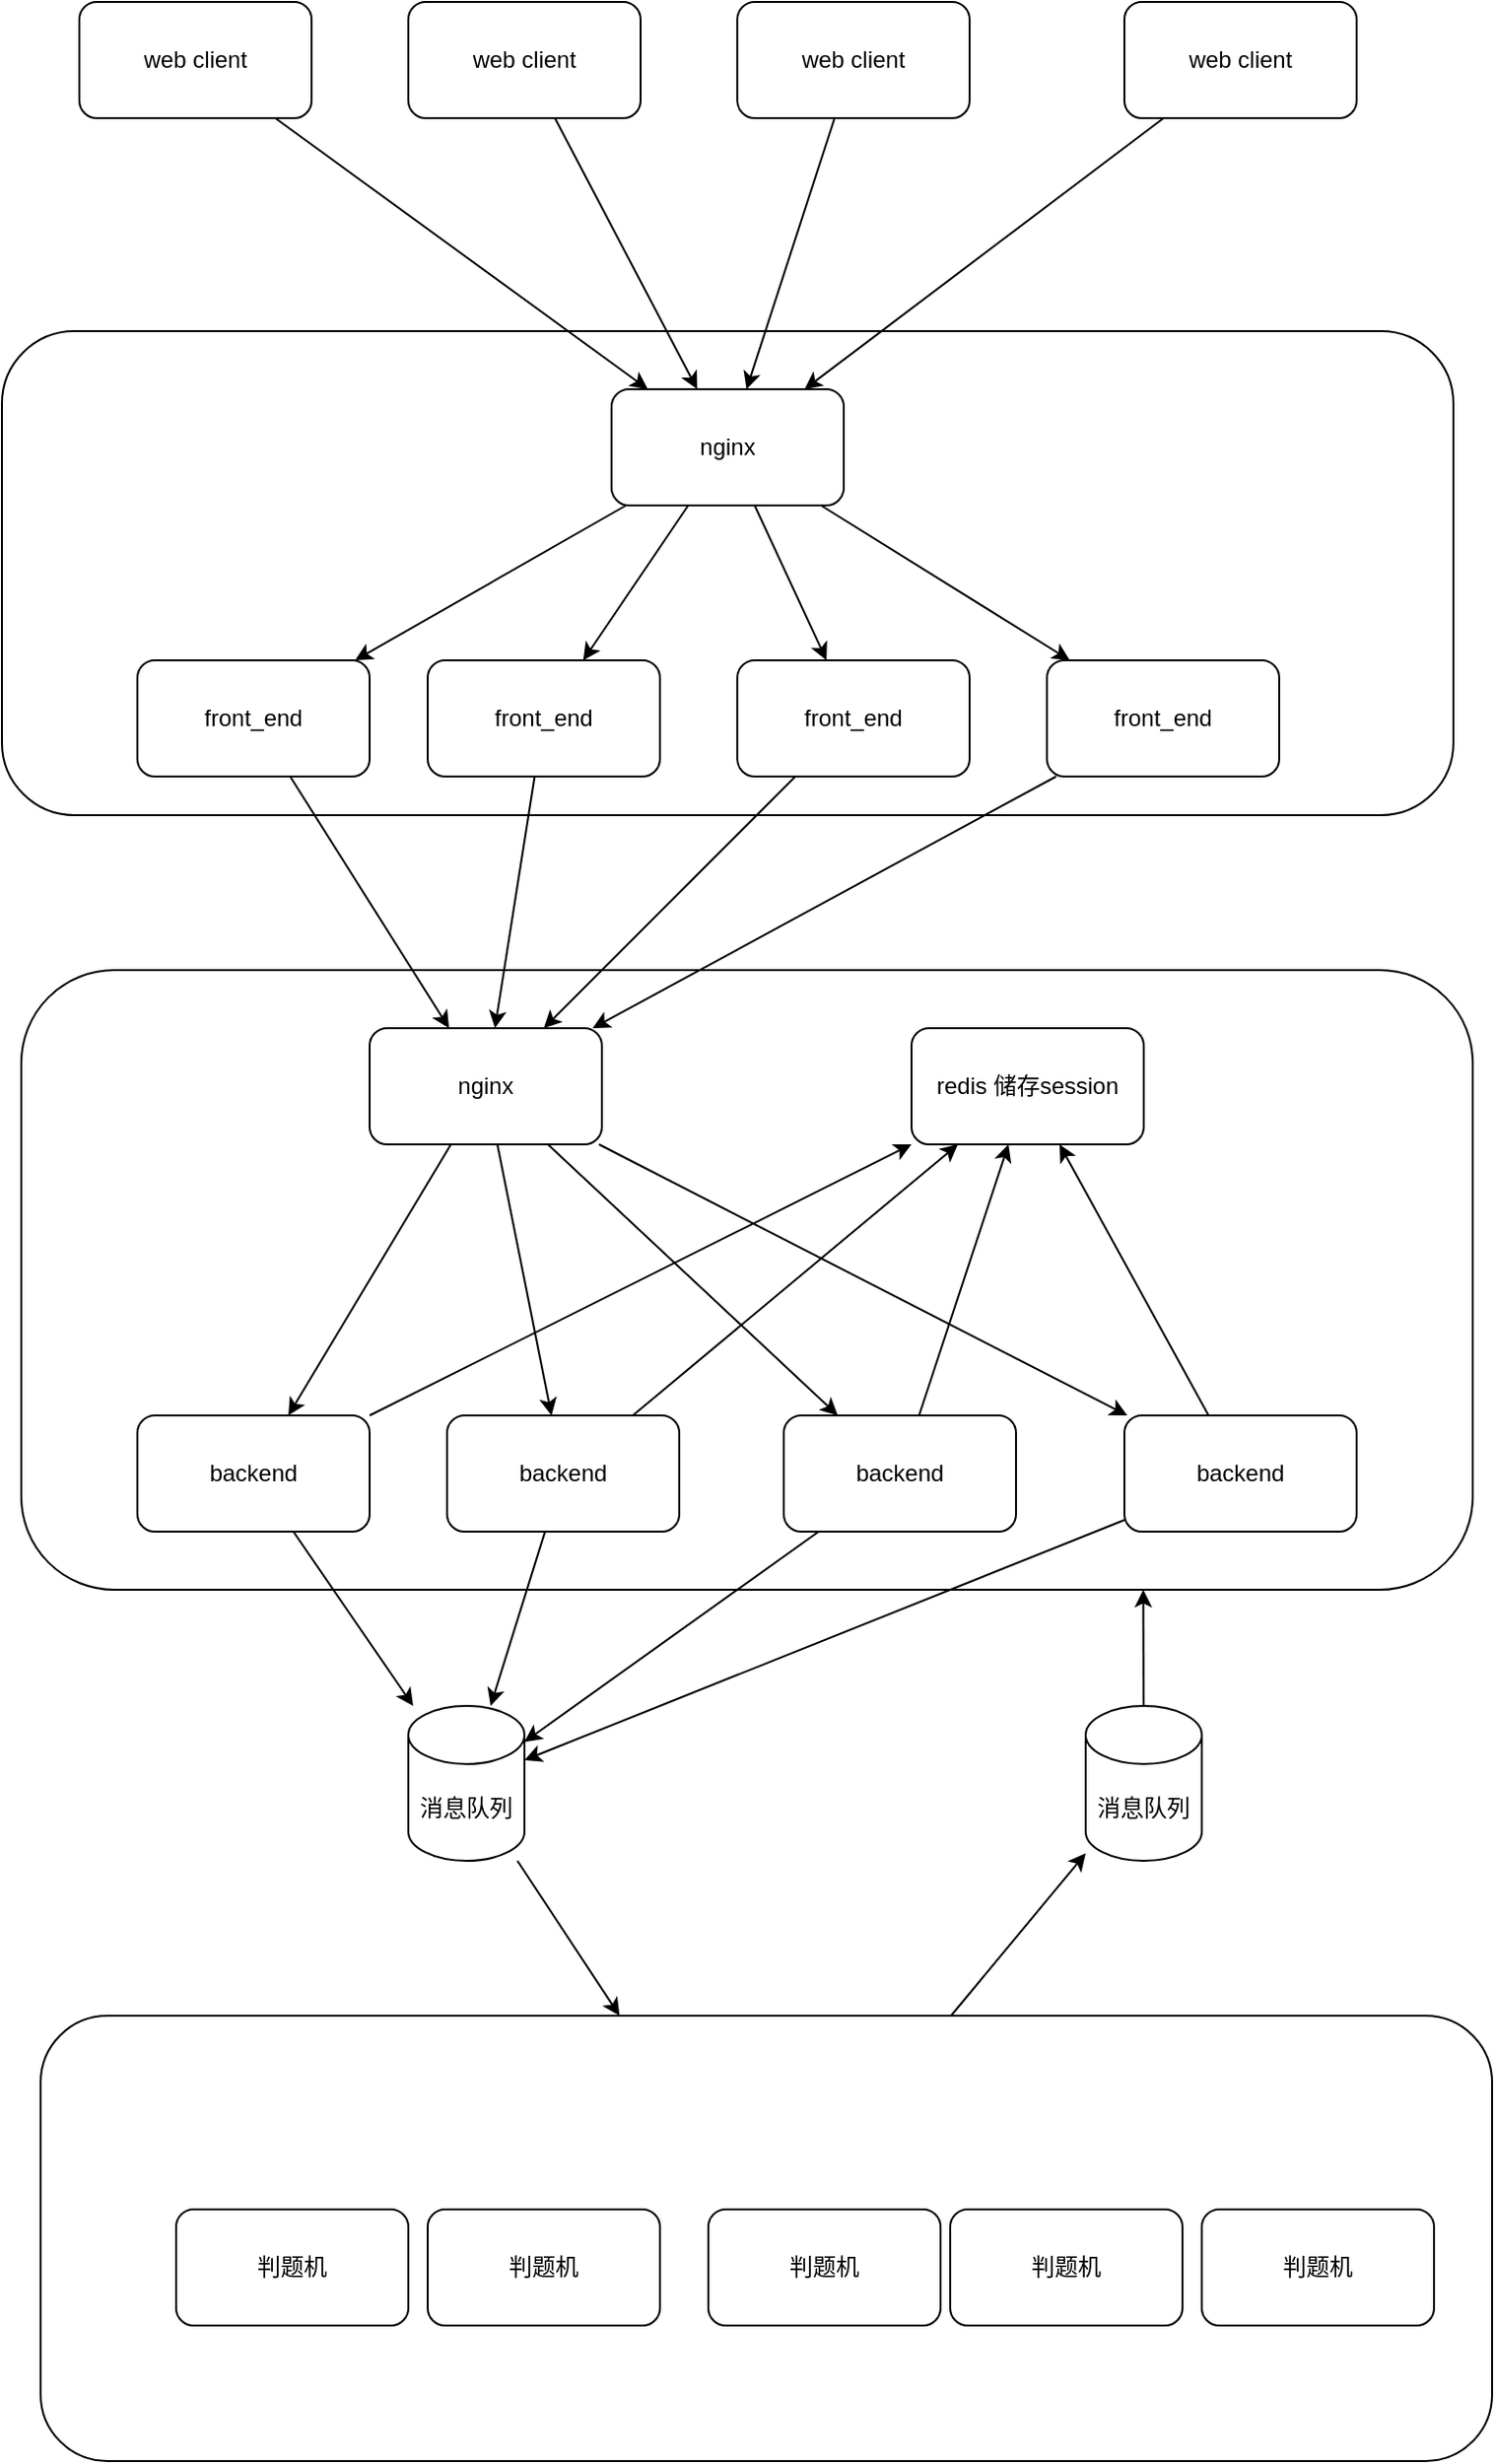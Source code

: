 <mxfile version="14.6.12" type="github"><diagram id="ewsN1Gusv7iex4jHHYuL" name="Page-1"><mxGraphModel dx="1095" dy="563" grid="1" gridSize="10" guides="1" tooltips="1" connect="1" arrows="1" fold="1" page="1" pageScale="1" pageWidth="827" pageHeight="1169" math="0" shadow="0"><root><mxCell id="0"/><mxCell id="1" parent="0"/><mxCell id="sQI0EQDNtq8DLCFfqYgE-53" value="" style="rounded=1;whiteSpace=wrap;html=1;" parent="1" vertex="1"><mxGeometry x="660" y="570" width="750" height="320" as="geometry"/></mxCell><mxCell id="sQI0EQDNtq8DLCFfqYgE-54" value="" style="rounded=1;whiteSpace=wrap;html=1;" parent="1" vertex="1"><mxGeometry x="650" y="240" width="750" height="250" as="geometry"/></mxCell><mxCell id="sQI0EQDNtq8DLCFfqYgE-55" style="rounded=0;orthogonalLoop=1;jettySize=auto;html=1;" parent="1" source="sQI0EQDNtq8DLCFfqYgE-56" target="sQI0EQDNtq8DLCFfqYgE-67" edge="1"><mxGeometry relative="1" as="geometry"/></mxCell><mxCell id="sQI0EQDNtq8DLCFfqYgE-56" value="web client" style="rounded=1;whiteSpace=wrap;html=1;" parent="1" vertex="1"><mxGeometry x="690" y="70" width="120" height="60" as="geometry"/></mxCell><mxCell id="sQI0EQDNtq8DLCFfqYgE-57" style="edgeStyle=none;rounded=0;orthogonalLoop=1;jettySize=auto;html=1;" parent="1" source="sQI0EQDNtq8DLCFfqYgE-58" target="sQI0EQDNtq8DLCFfqYgE-67" edge="1"><mxGeometry relative="1" as="geometry"/></mxCell><mxCell id="sQI0EQDNtq8DLCFfqYgE-58" value="web client" style="rounded=1;whiteSpace=wrap;html=1;" parent="1" vertex="1"><mxGeometry x="860" y="70" width="120" height="60" as="geometry"/></mxCell><mxCell id="sQI0EQDNtq8DLCFfqYgE-59" style="edgeStyle=none;rounded=0;orthogonalLoop=1;jettySize=auto;html=1;" parent="1" source="sQI0EQDNtq8DLCFfqYgE-60" target="sQI0EQDNtq8DLCFfqYgE-67" edge="1"><mxGeometry relative="1" as="geometry"/></mxCell><mxCell id="sQI0EQDNtq8DLCFfqYgE-60" value="web client" style="rounded=1;whiteSpace=wrap;html=1;" parent="1" vertex="1"><mxGeometry x="1030" y="70" width="120" height="60" as="geometry"/></mxCell><mxCell id="sQI0EQDNtq8DLCFfqYgE-61" style="edgeStyle=none;rounded=0;orthogonalLoop=1;jettySize=auto;html=1;" parent="1" source="sQI0EQDNtq8DLCFfqYgE-62" target="sQI0EQDNtq8DLCFfqYgE-67" edge="1"><mxGeometry relative="1" as="geometry"/></mxCell><mxCell id="sQI0EQDNtq8DLCFfqYgE-62" value="web client" style="rounded=1;whiteSpace=wrap;html=1;" parent="1" vertex="1"><mxGeometry x="1230" y="70" width="120" height="60" as="geometry"/></mxCell><mxCell id="sQI0EQDNtq8DLCFfqYgE-63" style="edgeStyle=none;rounded=0;orthogonalLoop=1;jettySize=auto;html=1;" parent="1" source="sQI0EQDNtq8DLCFfqYgE-67" target="sQI0EQDNtq8DLCFfqYgE-69" edge="1"><mxGeometry relative="1" as="geometry"/></mxCell><mxCell id="sQI0EQDNtq8DLCFfqYgE-64" style="edgeStyle=none;rounded=0;orthogonalLoop=1;jettySize=auto;html=1;" parent="1" source="sQI0EQDNtq8DLCFfqYgE-67" target="sQI0EQDNtq8DLCFfqYgE-71" edge="1"><mxGeometry relative="1" as="geometry"/></mxCell><mxCell id="sQI0EQDNtq8DLCFfqYgE-65" style="edgeStyle=none;rounded=0;orthogonalLoop=1;jettySize=auto;html=1;" parent="1" source="sQI0EQDNtq8DLCFfqYgE-67" target="sQI0EQDNtq8DLCFfqYgE-73" edge="1"><mxGeometry relative="1" as="geometry"/></mxCell><mxCell id="sQI0EQDNtq8DLCFfqYgE-66" style="edgeStyle=none;rounded=0;orthogonalLoop=1;jettySize=auto;html=1;" parent="1" source="sQI0EQDNtq8DLCFfqYgE-67" target="sQI0EQDNtq8DLCFfqYgE-75" edge="1"><mxGeometry relative="1" as="geometry"/></mxCell><mxCell id="sQI0EQDNtq8DLCFfqYgE-67" value="nginx" style="rounded=1;whiteSpace=wrap;html=1;" parent="1" vertex="1"><mxGeometry x="965" y="270" width="120" height="60" as="geometry"/></mxCell><mxCell id="sQI0EQDNtq8DLCFfqYgE-68" style="edgeStyle=none;rounded=0;orthogonalLoop=1;jettySize=auto;html=1;" parent="1" source="sQI0EQDNtq8DLCFfqYgE-69" target="sQI0EQDNtq8DLCFfqYgE-80" edge="1"><mxGeometry relative="1" as="geometry"/></mxCell><mxCell id="sQI0EQDNtq8DLCFfqYgE-69" value="front_end" style="rounded=1;whiteSpace=wrap;html=1;" parent="1" vertex="1"><mxGeometry x="720" y="410" width="120" height="60" as="geometry"/></mxCell><mxCell id="sQI0EQDNtq8DLCFfqYgE-70" style="edgeStyle=none;rounded=0;orthogonalLoop=1;jettySize=auto;html=1;" parent="1" source="sQI0EQDNtq8DLCFfqYgE-71" target="sQI0EQDNtq8DLCFfqYgE-80" edge="1"><mxGeometry relative="1" as="geometry"/></mxCell><mxCell id="sQI0EQDNtq8DLCFfqYgE-71" value="front_end" style="rounded=1;whiteSpace=wrap;html=1;" parent="1" vertex="1"><mxGeometry x="870" y="410" width="120" height="60" as="geometry"/></mxCell><mxCell id="sQI0EQDNtq8DLCFfqYgE-72" style="edgeStyle=none;rounded=0;orthogonalLoop=1;jettySize=auto;html=1;" parent="1" source="sQI0EQDNtq8DLCFfqYgE-73" target="sQI0EQDNtq8DLCFfqYgE-80" edge="1"><mxGeometry relative="1" as="geometry"/></mxCell><mxCell id="sQI0EQDNtq8DLCFfqYgE-73" value="front_end" style="rounded=1;whiteSpace=wrap;html=1;" parent="1" vertex="1"><mxGeometry x="1030" y="410" width="120" height="60" as="geometry"/></mxCell><mxCell id="sQI0EQDNtq8DLCFfqYgE-74" style="edgeStyle=none;rounded=0;orthogonalLoop=1;jettySize=auto;html=1;" parent="1" source="sQI0EQDNtq8DLCFfqYgE-75" target="sQI0EQDNtq8DLCFfqYgE-80" edge="1"><mxGeometry relative="1" as="geometry"/></mxCell><mxCell id="sQI0EQDNtq8DLCFfqYgE-75" value="front_end" style="rounded=1;whiteSpace=wrap;html=1;" parent="1" vertex="1"><mxGeometry x="1190" y="410" width="120" height="60" as="geometry"/></mxCell><mxCell id="sQI0EQDNtq8DLCFfqYgE-76" style="edgeStyle=none;rounded=0;orthogonalLoop=1;jettySize=auto;html=1;" parent="1" source="sQI0EQDNtq8DLCFfqYgE-80" target="sQI0EQDNtq8DLCFfqYgE-83" edge="1"><mxGeometry relative="1" as="geometry"/></mxCell><mxCell id="sQI0EQDNtq8DLCFfqYgE-77" style="edgeStyle=none;rounded=0;orthogonalLoop=1;jettySize=auto;html=1;" parent="1" source="sQI0EQDNtq8DLCFfqYgE-80" target="sQI0EQDNtq8DLCFfqYgE-86" edge="1"><mxGeometry relative="1" as="geometry"/></mxCell><mxCell id="sQI0EQDNtq8DLCFfqYgE-78" style="edgeStyle=none;rounded=0;orthogonalLoop=1;jettySize=auto;html=1;" parent="1" source="sQI0EQDNtq8DLCFfqYgE-80" target="sQI0EQDNtq8DLCFfqYgE-89" edge="1"><mxGeometry relative="1" as="geometry"/></mxCell><mxCell id="sQI0EQDNtq8DLCFfqYgE-79" style="edgeStyle=none;rounded=0;orthogonalLoop=1;jettySize=auto;html=1;" parent="1" source="sQI0EQDNtq8DLCFfqYgE-80" target="sQI0EQDNtq8DLCFfqYgE-92" edge="1"><mxGeometry relative="1" as="geometry"/></mxCell><mxCell id="sQI0EQDNtq8DLCFfqYgE-80" value="nginx" style="rounded=1;whiteSpace=wrap;html=1;" parent="1" vertex="1"><mxGeometry x="840" y="600" width="120" height="60" as="geometry"/></mxCell><mxCell id="sQI0EQDNtq8DLCFfqYgE-81" style="edgeStyle=none;rounded=0;orthogonalLoop=1;jettySize=auto;html=1;" parent="1" source="sQI0EQDNtq8DLCFfqYgE-83" target="sQI0EQDNtq8DLCFfqYgE-97" edge="1"><mxGeometry relative="1" as="geometry"/></mxCell><mxCell id="sQI0EQDNtq8DLCFfqYgE-82" style="edgeStyle=none;rounded=0;orthogonalLoop=1;jettySize=auto;html=1;" parent="1" source="sQI0EQDNtq8DLCFfqYgE-83" target="sQI0EQDNtq8DLCFfqYgE-96" edge="1"><mxGeometry relative="1" as="geometry"/></mxCell><mxCell id="sQI0EQDNtq8DLCFfqYgE-83" value="backend" style="rounded=1;whiteSpace=wrap;html=1;" parent="1" vertex="1"><mxGeometry x="720" y="800" width="120" height="60" as="geometry"/></mxCell><mxCell id="sQI0EQDNtq8DLCFfqYgE-84" style="edgeStyle=none;rounded=0;orthogonalLoop=1;jettySize=auto;html=1;" parent="1" source="sQI0EQDNtq8DLCFfqYgE-86" target="sQI0EQDNtq8DLCFfqYgE-97" edge="1"><mxGeometry relative="1" as="geometry"/></mxCell><mxCell id="sQI0EQDNtq8DLCFfqYgE-85" style="edgeStyle=none;rounded=0;orthogonalLoop=1;jettySize=auto;html=1;" parent="1" source="sQI0EQDNtq8DLCFfqYgE-86" target="sQI0EQDNtq8DLCFfqYgE-96" edge="1"><mxGeometry relative="1" as="geometry"/></mxCell><mxCell id="sQI0EQDNtq8DLCFfqYgE-86" value="backend" style="rounded=1;whiteSpace=wrap;html=1;" parent="1" vertex="1"><mxGeometry x="880" y="800" width="120" height="60" as="geometry"/></mxCell><mxCell id="sQI0EQDNtq8DLCFfqYgE-87" style="edgeStyle=none;rounded=0;orthogonalLoop=1;jettySize=auto;html=1;" parent="1" source="sQI0EQDNtq8DLCFfqYgE-89" target="sQI0EQDNtq8DLCFfqYgE-97" edge="1"><mxGeometry relative="1" as="geometry"/></mxCell><mxCell id="sQI0EQDNtq8DLCFfqYgE-88" style="edgeStyle=none;rounded=0;orthogonalLoop=1;jettySize=auto;html=1;" parent="1" source="sQI0EQDNtq8DLCFfqYgE-89" target="sQI0EQDNtq8DLCFfqYgE-96" edge="1"><mxGeometry relative="1" as="geometry"/></mxCell><mxCell id="sQI0EQDNtq8DLCFfqYgE-89" value="backend" style="rounded=1;whiteSpace=wrap;html=1;" parent="1" vertex="1"><mxGeometry x="1054" y="800" width="120" height="60" as="geometry"/></mxCell><mxCell id="sQI0EQDNtq8DLCFfqYgE-90" style="edgeStyle=none;rounded=0;orthogonalLoop=1;jettySize=auto;html=1;" parent="1" source="sQI0EQDNtq8DLCFfqYgE-92" target="sQI0EQDNtq8DLCFfqYgE-97" edge="1"><mxGeometry relative="1" as="geometry"/></mxCell><mxCell id="sQI0EQDNtq8DLCFfqYgE-91" style="edgeStyle=none;rounded=0;orthogonalLoop=1;jettySize=auto;html=1;" parent="1" source="sQI0EQDNtq8DLCFfqYgE-92" target="sQI0EQDNtq8DLCFfqYgE-96" edge="1"><mxGeometry relative="1" as="geometry"/></mxCell><mxCell id="sQI0EQDNtq8DLCFfqYgE-92" value="backend" style="rounded=1;whiteSpace=wrap;html=1;" parent="1" vertex="1"><mxGeometry x="1230" y="800" width="120" height="60" as="geometry"/></mxCell><mxCell id="sQI0EQDNtq8DLCFfqYgE-93" style="edgeStyle=none;rounded=0;orthogonalLoop=1;jettySize=auto;html=1;" parent="1" source="sQI0EQDNtq8DLCFfqYgE-94" target="sQI0EQDNtq8DLCFfqYgE-104" edge="1"><mxGeometry relative="1" as="geometry"/></mxCell><mxCell id="sQI0EQDNtq8DLCFfqYgE-94" value="" style="rounded=1;whiteSpace=wrap;html=1;" parent="1" vertex="1"><mxGeometry x="670" y="1110" width="750" height="230" as="geometry"/></mxCell><mxCell id="sQI0EQDNtq8DLCFfqYgE-95" style="edgeStyle=none;rounded=0;orthogonalLoop=1;jettySize=auto;html=1;" parent="1" source="sQI0EQDNtq8DLCFfqYgE-96" target="sQI0EQDNtq8DLCFfqYgE-94" edge="1"><mxGeometry relative="1" as="geometry"/></mxCell><mxCell id="sQI0EQDNtq8DLCFfqYgE-96" value="消息队列" style="shape=cylinder3;whiteSpace=wrap;html=1;boundedLbl=1;backgroundOutline=1;size=15;" parent="1" vertex="1"><mxGeometry x="860" y="950" width="60" height="80" as="geometry"/></mxCell><mxCell id="sQI0EQDNtq8DLCFfqYgE-97" value="redis 储存session" style="rounded=1;whiteSpace=wrap;html=1;" parent="1" vertex="1"><mxGeometry x="1120" y="600" width="120" height="60" as="geometry"/></mxCell><mxCell id="sQI0EQDNtq8DLCFfqYgE-98" value="判题机" style="rounded=1;whiteSpace=wrap;html=1;" parent="1" vertex="1"><mxGeometry x="740" y="1210" width="120" height="60" as="geometry"/></mxCell><mxCell id="sQI0EQDNtq8DLCFfqYgE-99" value="判题机" style="rounded=1;whiteSpace=wrap;html=1;" parent="1" vertex="1"><mxGeometry x="870" y="1210" width="120" height="60" as="geometry"/></mxCell><mxCell id="sQI0EQDNtq8DLCFfqYgE-100" value="判题机" style="rounded=1;whiteSpace=wrap;html=1;" parent="1" vertex="1"><mxGeometry x="1015" y="1210" width="120" height="60" as="geometry"/></mxCell><mxCell id="sQI0EQDNtq8DLCFfqYgE-101" value="判题机" style="rounded=1;whiteSpace=wrap;html=1;" parent="1" vertex="1"><mxGeometry x="1140" y="1210" width="120" height="60" as="geometry"/></mxCell><mxCell id="sQI0EQDNtq8DLCFfqYgE-102" value="判题机" style="rounded=1;whiteSpace=wrap;html=1;" parent="1" vertex="1"><mxGeometry x="1270" y="1210" width="120" height="60" as="geometry"/></mxCell><mxCell id="sQI0EQDNtq8DLCFfqYgE-103" style="edgeStyle=none;rounded=0;orthogonalLoop=1;jettySize=auto;html=1;entryX=0.773;entryY=1;entryDx=0;entryDy=0;entryPerimeter=0;" parent="1" source="sQI0EQDNtq8DLCFfqYgE-104" target="sQI0EQDNtq8DLCFfqYgE-53" edge="1"><mxGeometry relative="1" as="geometry"/></mxCell><mxCell id="sQI0EQDNtq8DLCFfqYgE-104" value="消息队列" style="shape=cylinder3;whiteSpace=wrap;html=1;boundedLbl=1;backgroundOutline=1;size=15;" parent="1" vertex="1"><mxGeometry x="1210" y="950" width="60" height="80" as="geometry"/></mxCell></root></mxGraphModel></diagram></mxfile>